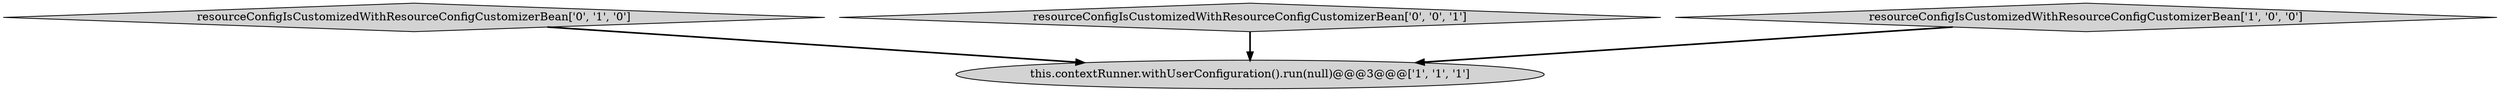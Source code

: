 digraph {
2 [style = filled, label = "resourceConfigIsCustomizedWithResourceConfigCustomizerBean['0', '1', '0']", fillcolor = lightgray, shape = diamond image = "AAA0AAABBB2BBB"];
3 [style = filled, label = "resourceConfigIsCustomizedWithResourceConfigCustomizerBean['0', '0', '1']", fillcolor = lightgray, shape = diamond image = "AAA0AAABBB3BBB"];
0 [style = filled, label = "this.contextRunner.withUserConfiguration().run(null)@@@3@@@['1', '1', '1']", fillcolor = lightgray, shape = ellipse image = "AAA0AAABBB1BBB"];
1 [style = filled, label = "resourceConfigIsCustomizedWithResourceConfigCustomizerBean['1', '0', '0']", fillcolor = lightgray, shape = diamond image = "AAA0AAABBB1BBB"];
2->0 [style = bold, label=""];
3->0 [style = bold, label=""];
1->0 [style = bold, label=""];
}
